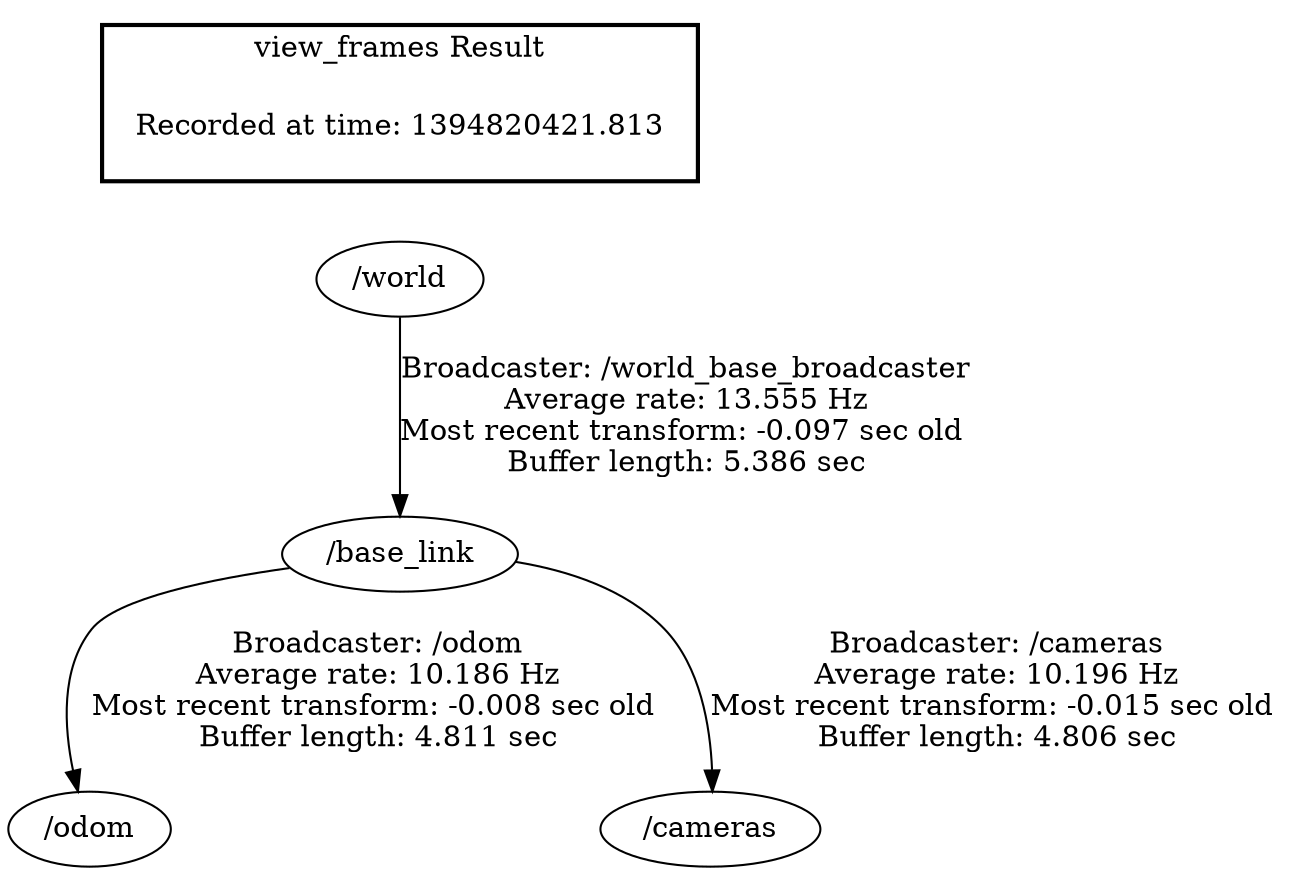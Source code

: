 digraph G {
"/world" -> "/base_link"[label="Broadcaster: /world_base_broadcaster\nAverage rate: 13.555 Hz\nMost recent transform: -0.097 sec old \nBuffer length: 5.386 sec\n"];
"/base_link" -> "/odom"[label="Broadcaster: /odom\nAverage rate: 10.186 Hz\nMost recent transform: -0.008 sec old \nBuffer length: 4.811 sec\n"];
"/base_link" -> "/cameras"[label="Broadcaster: /cameras\nAverage rate: 10.196 Hz\nMost recent transform: -0.015 sec old \nBuffer length: 4.806 sec\n"];
edge [style=invis];
 subgraph cluster_legend { style=bold; color=black; label ="view_frames Result";
"Recorded at time: 1394820421.813"[ shape=plaintext ] ;
 }->"/world";
}